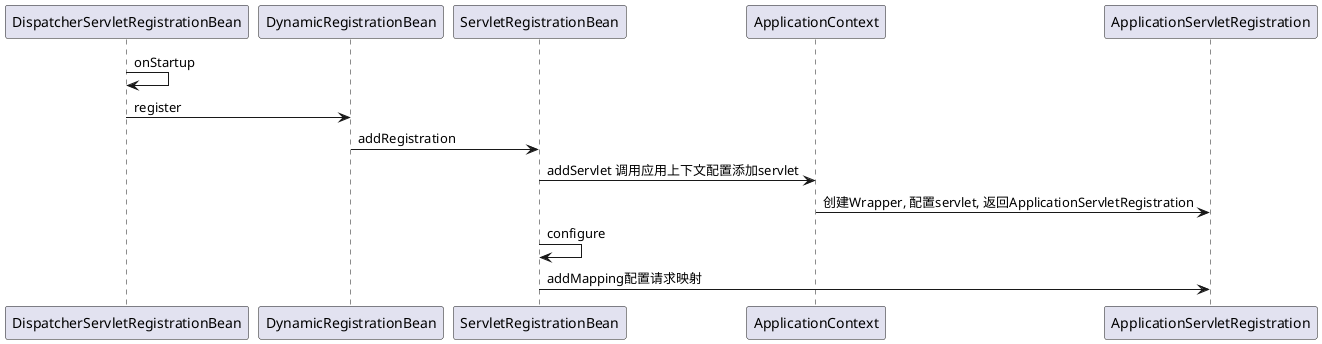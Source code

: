@startuml
DispatcherServletRegistrationBean -> DispatcherServletRegistrationBean: onStartup
DispatcherServletRegistrationBean -> DynamicRegistrationBean : register
DynamicRegistrationBean -> ServletRegistrationBean: addRegistration
ServletRegistrationBean -> ApplicationContext: addServlet 调用应用上下文配置添加servlet
ApplicationContext ->ApplicationServletRegistration: 创建Wrapper, 配置servlet, 返回ApplicationServletRegistration
ServletRegistrationBean -> ServletRegistrationBean: configure
ServletRegistrationBean -> ApplicationServletRegistration: addMapping配置请求映射
@enduml
